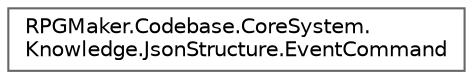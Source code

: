 digraph "クラス階層図"
{
 // LATEX_PDF_SIZE
  bgcolor="transparent";
  edge [fontname=Helvetica,fontsize=10,labelfontname=Helvetica,labelfontsize=10];
  node [fontname=Helvetica,fontsize=10,shape=box,height=0.2,width=0.4];
  rankdir="LR";
  Node0 [id="Node000000",label="RPGMaker.Codebase.CoreSystem.\lKnowledge.JsonStructure.EventCommand",height=0.2,width=0.4,color="grey40", fillcolor="white", style="filled",URL="$d7/d37/class_r_p_g_maker_1_1_codebase_1_1_core_system_1_1_knowledge_1_1_json_structure_1_1_event_command.html",tooltip=" "];
}
